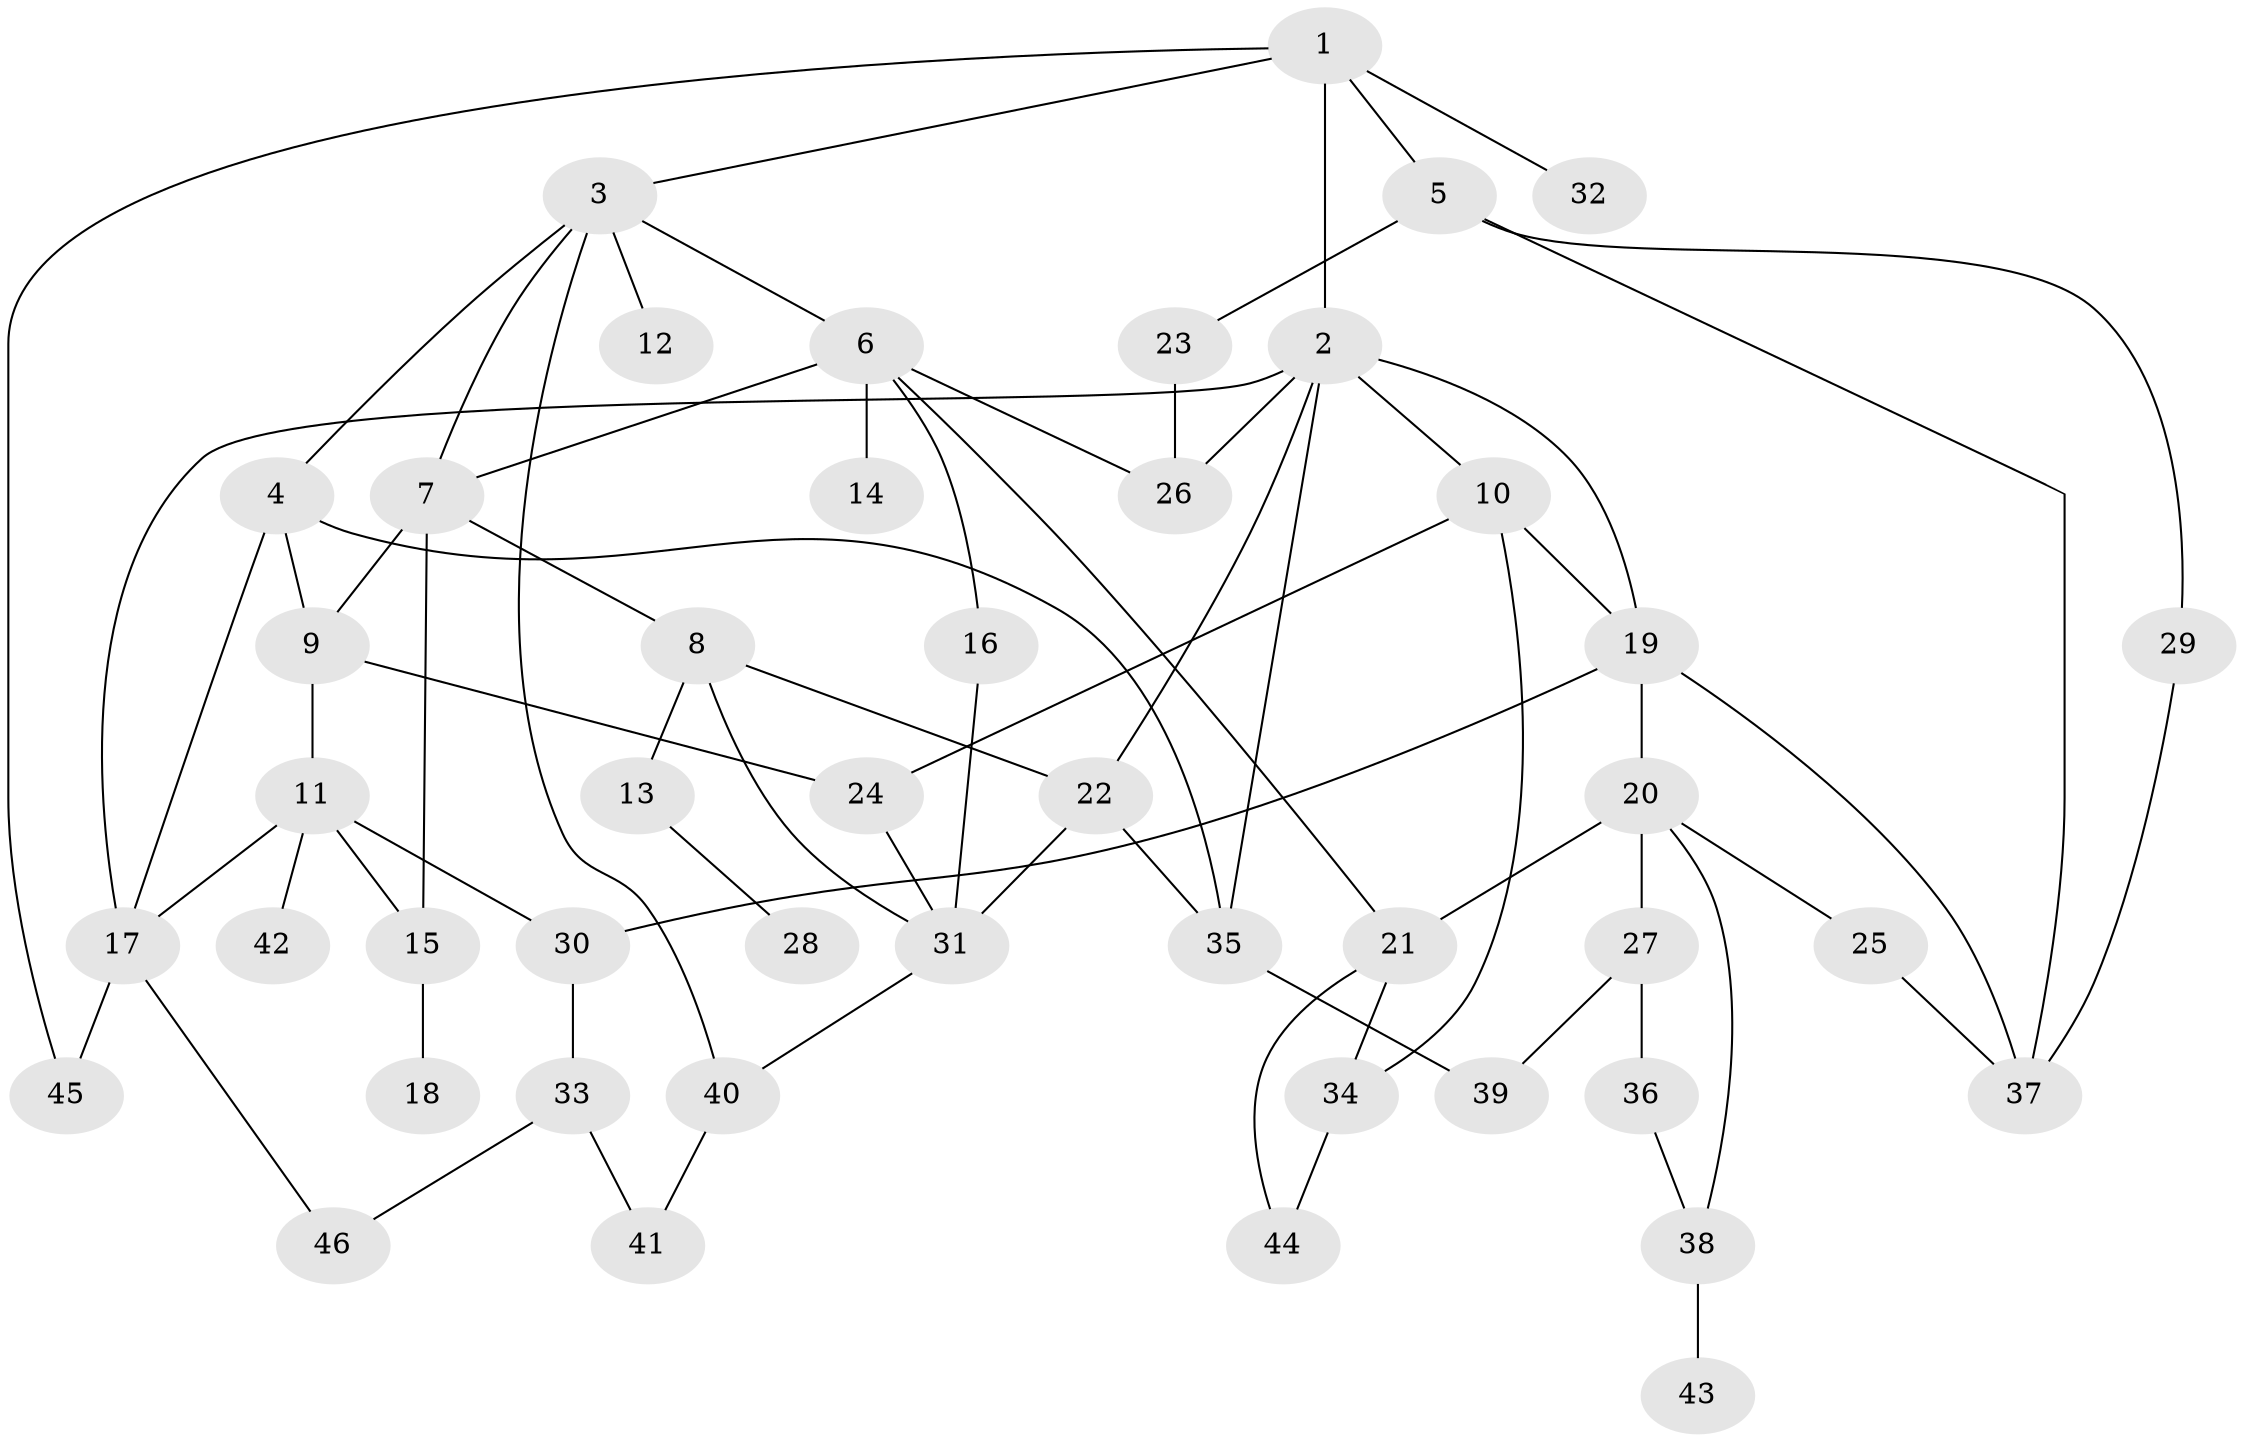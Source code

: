 // original degree distribution, {6: 0.03260869565217391, 5: 0.06521739130434782, 7: 0.010869565217391304, 2: 0.31521739130434784, 4: 0.11956521739130435, 8: 0.010869565217391304, 1: 0.25, 3: 0.1956521739130435}
// Generated by graph-tools (version 1.1) at 2025/34/03/09/25 02:34:06]
// undirected, 46 vertices, 73 edges
graph export_dot {
graph [start="1"]
  node [color=gray90,style=filled];
  1;
  2;
  3;
  4;
  5;
  6;
  7;
  8;
  9;
  10;
  11;
  12;
  13;
  14;
  15;
  16;
  17;
  18;
  19;
  20;
  21;
  22;
  23;
  24;
  25;
  26;
  27;
  28;
  29;
  30;
  31;
  32;
  33;
  34;
  35;
  36;
  37;
  38;
  39;
  40;
  41;
  42;
  43;
  44;
  45;
  46;
  1 -- 2 [weight=2.0];
  1 -- 3 [weight=1.0];
  1 -- 5 [weight=1.0];
  1 -- 32 [weight=1.0];
  1 -- 45 [weight=1.0];
  2 -- 10 [weight=1.0];
  2 -- 17 [weight=1.0];
  2 -- 19 [weight=1.0];
  2 -- 22 [weight=1.0];
  2 -- 26 [weight=1.0];
  2 -- 35 [weight=1.0];
  3 -- 4 [weight=1.0];
  3 -- 6 [weight=1.0];
  3 -- 7 [weight=1.0];
  3 -- 12 [weight=1.0];
  3 -- 40 [weight=1.0];
  4 -- 9 [weight=1.0];
  4 -- 17 [weight=1.0];
  4 -- 35 [weight=1.0];
  5 -- 23 [weight=1.0];
  5 -- 29 [weight=1.0];
  5 -- 37 [weight=1.0];
  6 -- 7 [weight=1.0];
  6 -- 14 [weight=2.0];
  6 -- 16 [weight=1.0];
  6 -- 21 [weight=1.0];
  6 -- 26 [weight=1.0];
  7 -- 8 [weight=1.0];
  7 -- 9 [weight=1.0];
  7 -- 15 [weight=3.0];
  8 -- 13 [weight=1.0];
  8 -- 22 [weight=1.0];
  8 -- 31 [weight=1.0];
  9 -- 11 [weight=1.0];
  9 -- 24 [weight=1.0];
  10 -- 19 [weight=1.0];
  10 -- 24 [weight=1.0];
  10 -- 34 [weight=1.0];
  11 -- 15 [weight=1.0];
  11 -- 17 [weight=1.0];
  11 -- 30 [weight=1.0];
  11 -- 42 [weight=1.0];
  13 -- 28 [weight=1.0];
  15 -- 18 [weight=1.0];
  16 -- 31 [weight=1.0];
  17 -- 45 [weight=1.0];
  17 -- 46 [weight=1.0];
  19 -- 20 [weight=1.0];
  19 -- 30 [weight=1.0];
  19 -- 37 [weight=1.0];
  20 -- 21 [weight=1.0];
  20 -- 25 [weight=1.0];
  20 -- 27 [weight=1.0];
  20 -- 38 [weight=1.0];
  21 -- 34 [weight=1.0];
  21 -- 44 [weight=1.0];
  22 -- 31 [weight=1.0];
  22 -- 35 [weight=1.0];
  23 -- 26 [weight=1.0];
  24 -- 31 [weight=1.0];
  25 -- 37 [weight=1.0];
  27 -- 36 [weight=1.0];
  27 -- 39 [weight=1.0];
  29 -- 37 [weight=1.0];
  30 -- 33 [weight=1.0];
  31 -- 40 [weight=1.0];
  33 -- 41 [weight=1.0];
  33 -- 46 [weight=1.0];
  34 -- 44 [weight=1.0];
  35 -- 39 [weight=1.0];
  36 -- 38 [weight=1.0];
  38 -- 43 [weight=1.0];
  40 -- 41 [weight=1.0];
}
